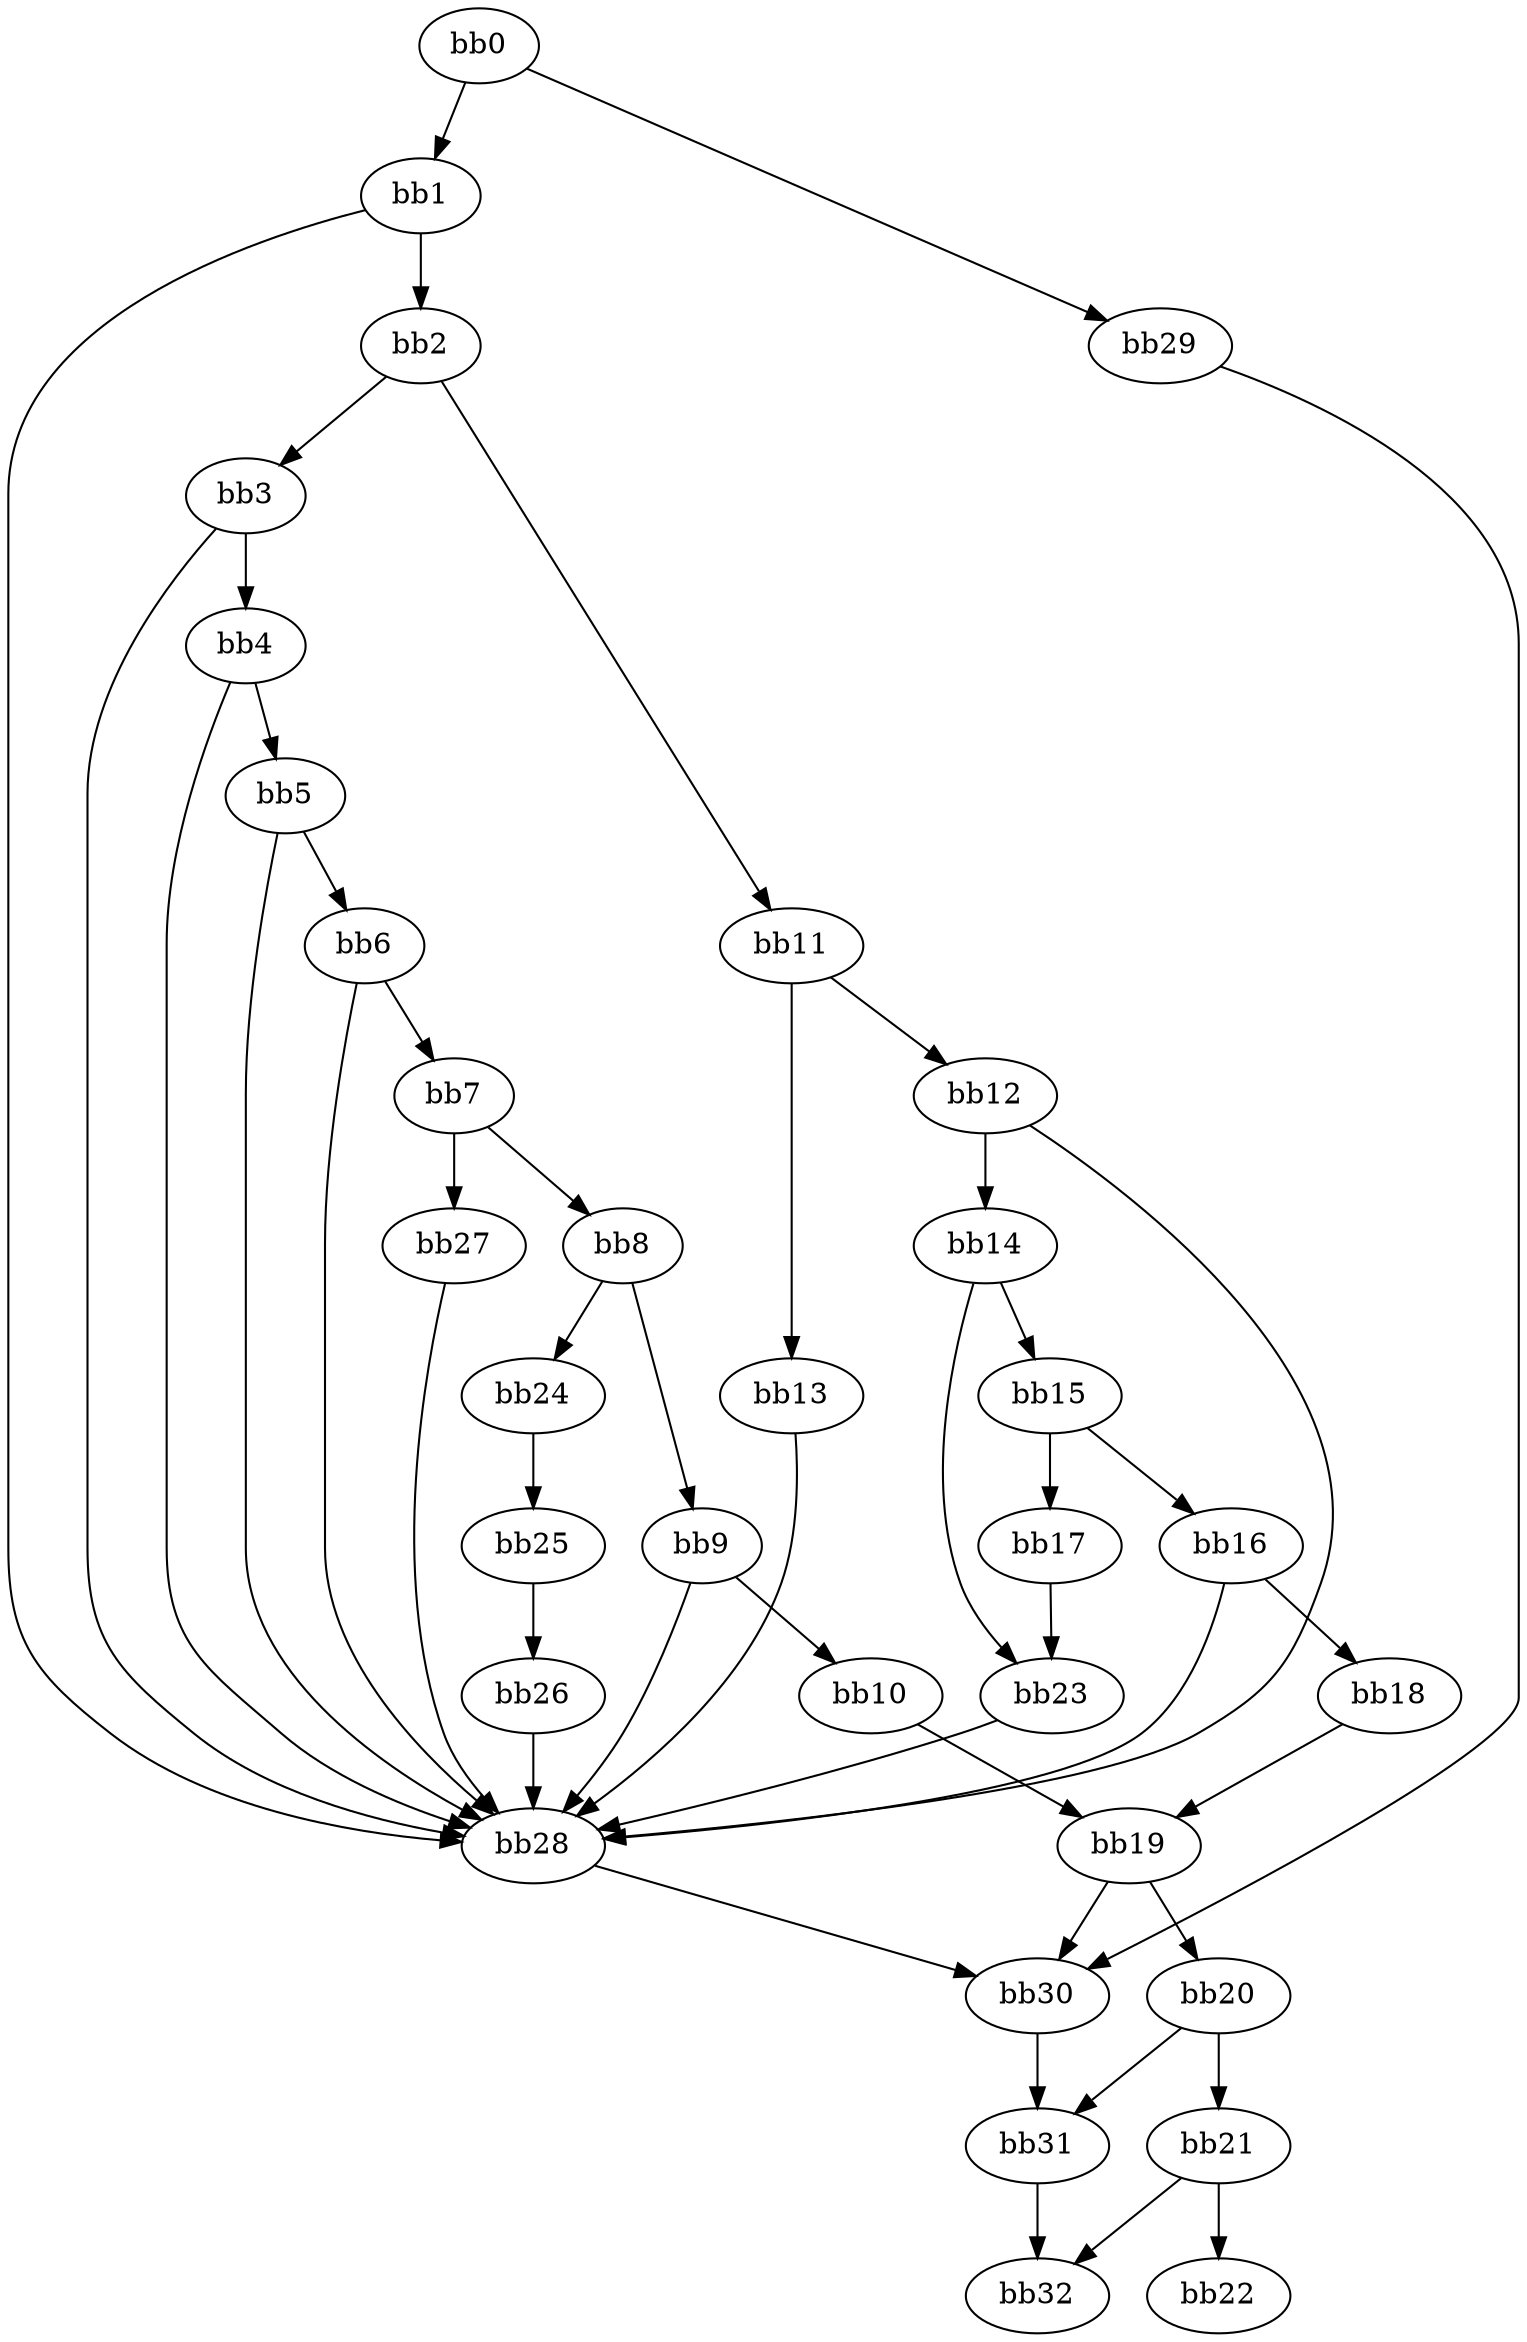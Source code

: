 digraph {
    0 [ label = "bb0\l" ]
    1 [ label = "bb1\l" ]
    2 [ label = "bb2\l" ]
    3 [ label = "bb3\l" ]
    4 [ label = "bb4\l" ]
    5 [ label = "bb5\l" ]
    6 [ label = "bb6\l" ]
    7 [ label = "bb7\l" ]
    8 [ label = "bb8\l" ]
    9 [ label = "bb9\l" ]
    10 [ label = "bb10\l" ]
    11 [ label = "bb11\l" ]
    12 [ label = "bb12\l" ]
    13 [ label = "bb13\l" ]
    14 [ label = "bb14\l" ]
    15 [ label = "bb15\l" ]
    16 [ label = "bb16\l" ]
    17 [ label = "bb17\l" ]
    18 [ label = "bb18\l" ]
    19 [ label = "bb19\l" ]
    20 [ label = "bb20\l" ]
    21 [ label = "bb21\l" ]
    22 [ label = "bb22\l" ]
    23 [ label = "bb23\l" ]
    24 [ label = "bb24\l" ]
    25 [ label = "bb25\l" ]
    26 [ label = "bb26\l" ]
    27 [ label = "bb27\l" ]
    28 [ label = "bb28\l" ]
    29 [ label = "bb29\l" ]
    30 [ label = "bb30\l" ]
    31 [ label = "bb31\l" ]
    32 [ label = "bb32\l" ]
    0 -> 1 [ ]
    0 -> 29 [ ]
    1 -> 2 [ ]
    1 -> 28 [ ]
    2 -> 3 [ ]
    2 -> 11 [ ]
    3 -> 4 [ ]
    3 -> 28 [ ]
    4 -> 5 [ ]
    4 -> 28 [ ]
    5 -> 6 [ ]
    5 -> 28 [ ]
    6 -> 7 [ ]
    6 -> 28 [ ]
    7 -> 8 [ ]
    7 -> 27 [ ]
    8 -> 9 [ ]
    8 -> 24 [ ]
    9 -> 10 [ ]
    9 -> 28 [ ]
    10 -> 19 [ ]
    11 -> 12 [ ]
    11 -> 13 [ ]
    12 -> 14 [ ]
    12 -> 28 [ ]
    13 -> 28 [ ]
    14 -> 15 [ ]
    14 -> 23 [ ]
    15 -> 16 [ ]
    15 -> 17 [ ]
    16 -> 18 [ ]
    16 -> 28 [ ]
    17 -> 23 [ ]
    18 -> 19 [ ]
    19 -> 20 [ ]
    19 -> 30 [ ]
    20 -> 21 [ ]
    20 -> 31 [ ]
    21 -> 22 [ ]
    21 -> 32 [ ]
    23 -> 28 [ ]
    24 -> 25 [ ]
    25 -> 26 [ ]
    26 -> 28 [ ]
    27 -> 28 [ ]
    28 -> 30 [ ]
    29 -> 30 [ ]
    30 -> 31 [ ]
    31 -> 32 [ ]
}

